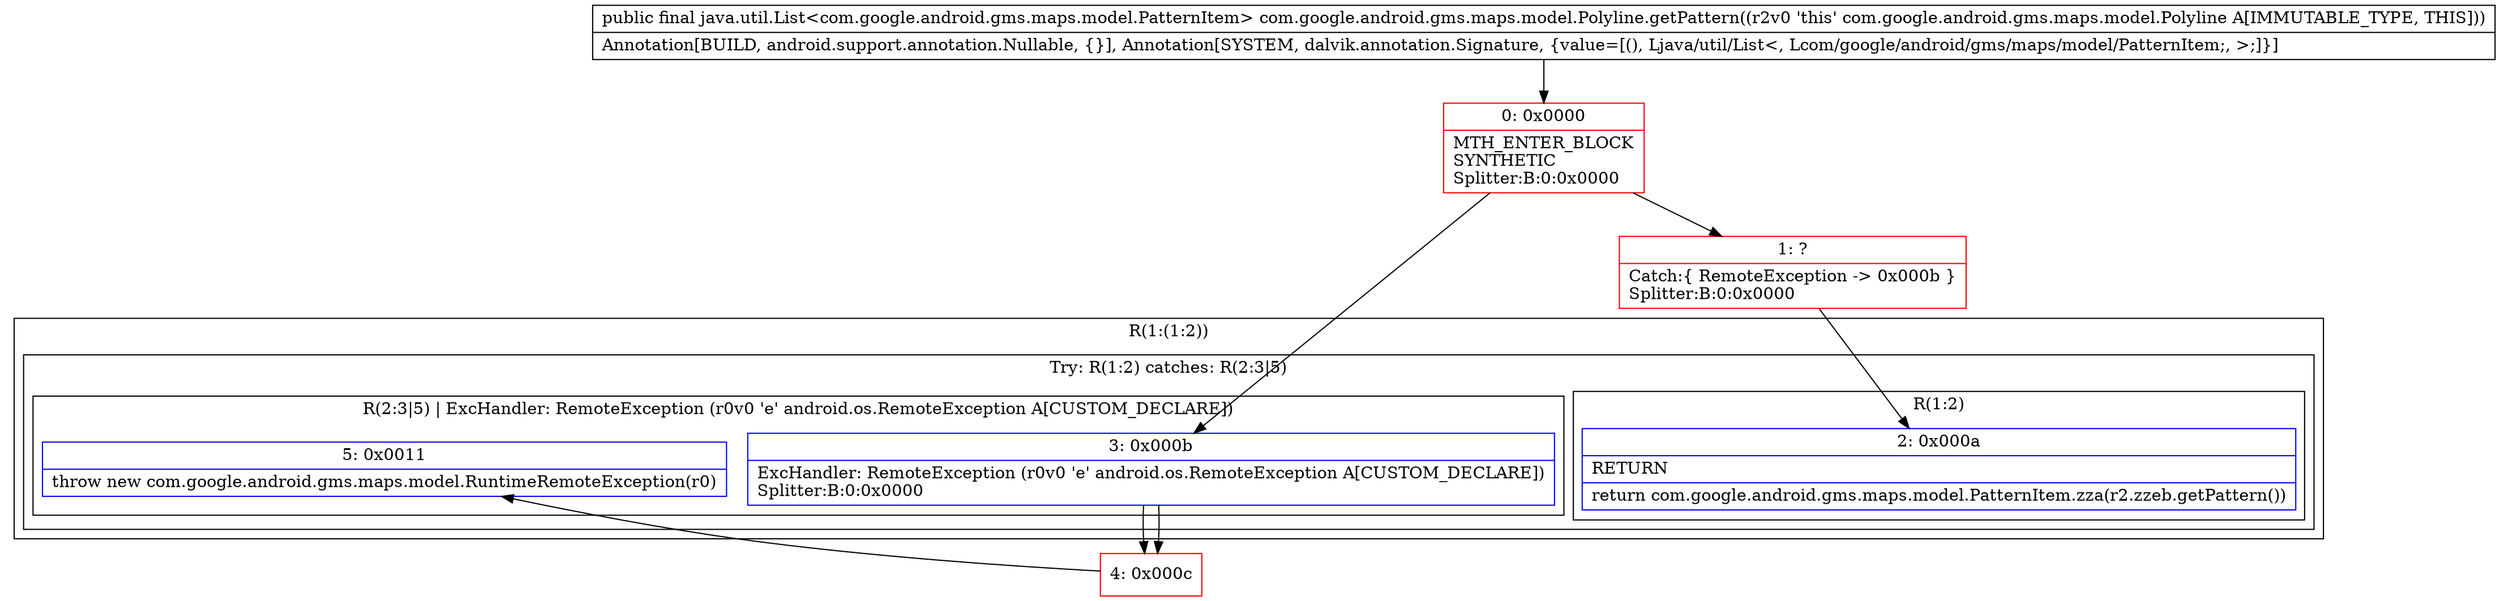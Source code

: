 digraph "CFG forcom.google.android.gms.maps.model.Polyline.getPattern()Ljava\/util\/List;" {
subgraph cluster_Region_854705988 {
label = "R(1:(1:2))";
node [shape=record,color=blue];
subgraph cluster_TryCatchRegion_737828803 {
label = "Try: R(1:2) catches: R(2:3|5)";
node [shape=record,color=blue];
subgraph cluster_Region_212410506 {
label = "R(1:2)";
node [shape=record,color=blue];
Node_2 [shape=record,label="{2\:\ 0x000a|RETURN\l|return com.google.android.gms.maps.model.PatternItem.zza(r2.zzeb.getPattern())\l}"];
}
subgraph cluster_Region_1624258620 {
label = "R(2:3|5) | ExcHandler: RemoteException (r0v0 'e' android.os.RemoteException A[CUSTOM_DECLARE])\l";
node [shape=record,color=blue];
Node_3 [shape=record,label="{3\:\ 0x000b|ExcHandler: RemoteException (r0v0 'e' android.os.RemoteException A[CUSTOM_DECLARE])\lSplitter:B:0:0x0000\l}"];
Node_5 [shape=record,label="{5\:\ 0x0011|throw new com.google.android.gms.maps.model.RuntimeRemoteException(r0)\l}"];
}
}
}
subgraph cluster_Region_1624258620 {
label = "R(2:3|5) | ExcHandler: RemoteException (r0v0 'e' android.os.RemoteException A[CUSTOM_DECLARE])\l";
node [shape=record,color=blue];
Node_3 [shape=record,label="{3\:\ 0x000b|ExcHandler: RemoteException (r0v0 'e' android.os.RemoteException A[CUSTOM_DECLARE])\lSplitter:B:0:0x0000\l}"];
Node_5 [shape=record,label="{5\:\ 0x0011|throw new com.google.android.gms.maps.model.RuntimeRemoteException(r0)\l}"];
}
Node_0 [shape=record,color=red,label="{0\:\ 0x0000|MTH_ENTER_BLOCK\lSYNTHETIC\lSplitter:B:0:0x0000\l}"];
Node_1 [shape=record,color=red,label="{1\:\ ?|Catch:\{ RemoteException \-\> 0x000b \}\lSplitter:B:0:0x0000\l}"];
Node_4 [shape=record,color=red,label="{4\:\ 0x000c}"];
MethodNode[shape=record,label="{public final java.util.List\<com.google.android.gms.maps.model.PatternItem\> com.google.android.gms.maps.model.Polyline.getPattern((r2v0 'this' com.google.android.gms.maps.model.Polyline A[IMMUTABLE_TYPE, THIS]))  | Annotation[BUILD, android.support.annotation.Nullable, \{\}], Annotation[SYSTEM, dalvik.annotation.Signature, \{value=[(), Ljava\/util\/List\<, Lcom\/google\/android\/gms\/maps\/model\/PatternItem;, \>;]\}]\l}"];
MethodNode -> Node_0;
Node_3 -> Node_4;
Node_3 -> Node_4;
Node_0 -> Node_1;
Node_0 -> Node_3;
Node_1 -> Node_2;
Node_4 -> Node_5;
}

